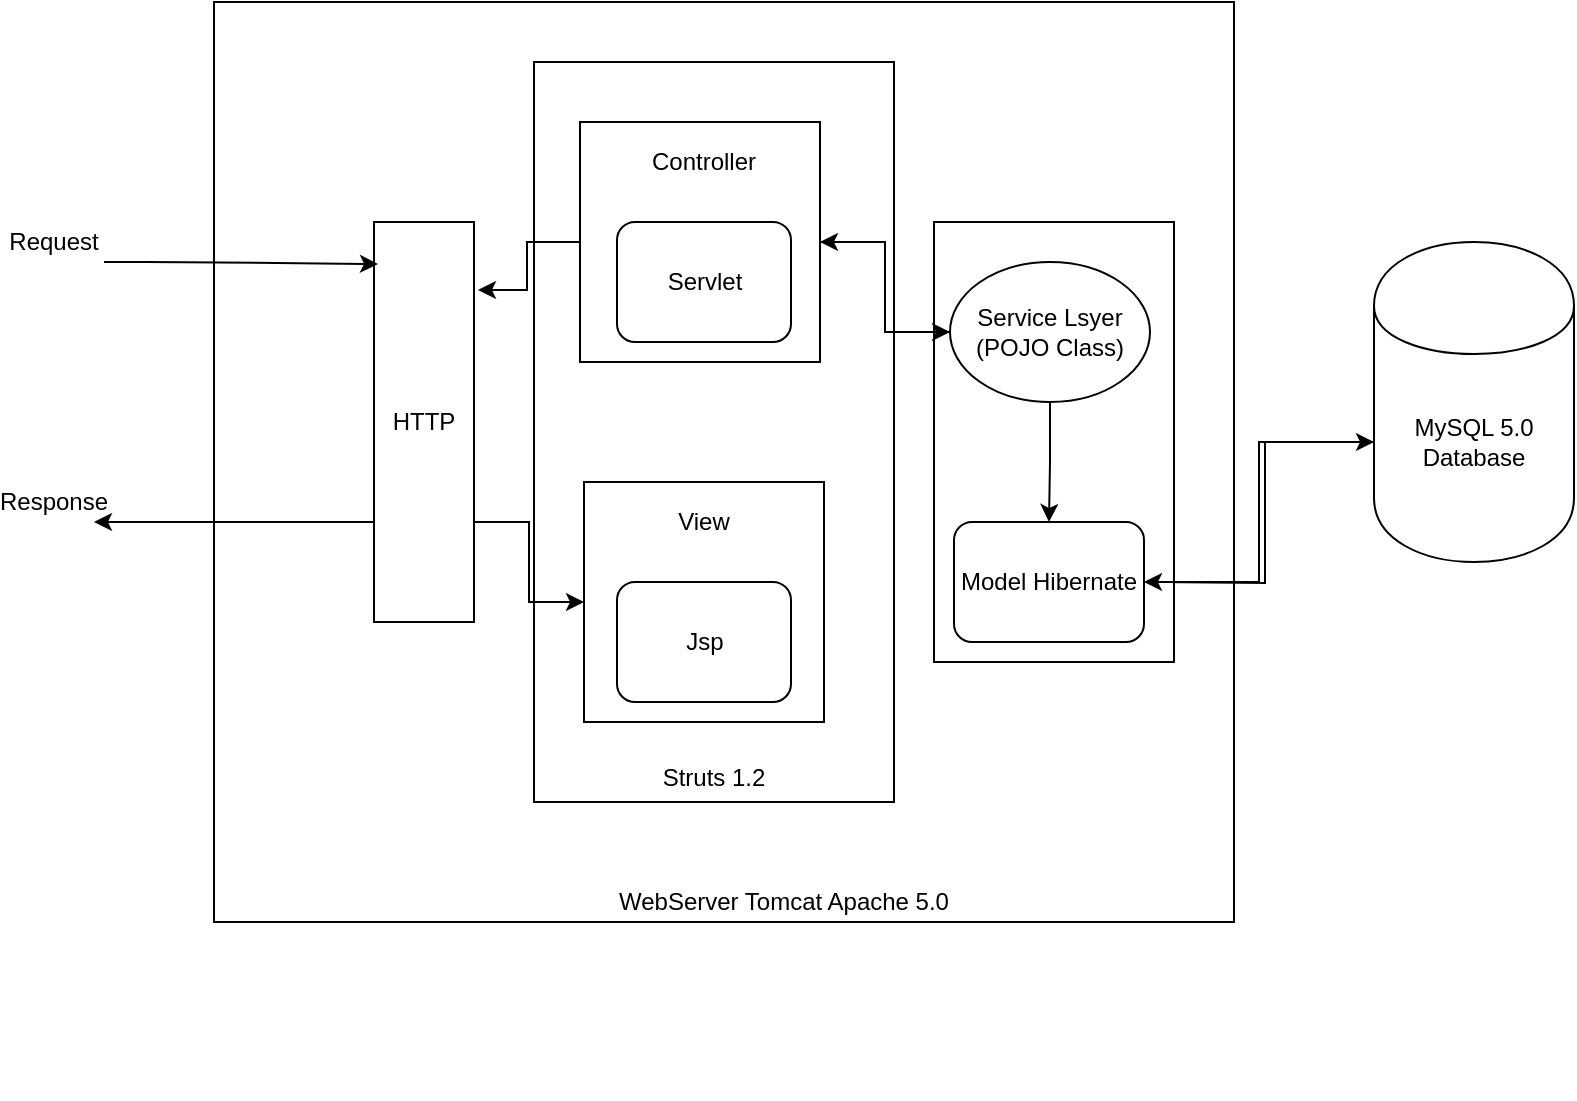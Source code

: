 <mxfile version="10.6.1" type="google"><diagram id="sADfJrpf_XBvha0ceA3h" name="Page-1"><mxGraphModel dx="1394" dy="747" grid="1" gridSize="10" guides="1" tooltips="1" connect="1" arrows="1" fold="1" page="1" pageScale="1" pageWidth="827" pageHeight="1169" math="0" shadow="0"><root><mxCell id="0"/><mxCell id="1" parent="0"/><mxCell id="R9T9Z-BayKvVTct0xbsm-26" value="" style="rounded=0;whiteSpace=wrap;html=1;" vertex="1" parent="1"><mxGeometry x="110" y="130" width="510" height="460" as="geometry"/></mxCell><mxCell id="R9T9Z-BayKvVTct0xbsm-34" value="&lt;br&gt;&lt;br&gt;&lt;br&gt;&lt;br&gt;&lt;br&gt;&lt;br&gt;&lt;br&gt;&lt;br&gt;&lt;br&gt;&lt;br&gt;&lt;br&gt;&lt;br&gt;&lt;br&gt;&lt;br&gt;&lt;br&gt;&lt;br&gt;&lt;br&gt;&lt;br&gt;&lt;br&gt;&lt;br&gt;&lt;br&gt;&lt;br&gt;&lt;br&gt;&lt;br&gt;Struts 1.2&lt;br&gt;" style="rounded=0;whiteSpace=wrap;html=1;" vertex="1" parent="1"><mxGeometry x="270" y="160" width="180" height="370" as="geometry"/></mxCell><mxCell id="R9T9Z-BayKvVTct0xbsm-23" style="edgeStyle=orthogonalEdgeStyle;rounded=0;orthogonalLoop=1;jettySize=auto;html=1;exitX=1;exitY=0.75;exitDx=0;exitDy=0;entryX=0;entryY=0.5;entryDx=0;entryDy=0;" edge="1" parent="1" source="R9T9Z-BayKvVTct0xbsm-4" target="R9T9Z-BayKvVTct0xbsm-18"><mxGeometry relative="1" as="geometry"/></mxCell><mxCell id="R9T9Z-BayKvVTct0xbsm-4" value="HTTP" style="rounded=0;whiteSpace=wrap;html=1;" vertex="1" parent="1"><mxGeometry x="190" y="240" width="50" height="200" as="geometry"/></mxCell><mxCell id="R9T9Z-BayKvVTct0xbsm-8" value="" style="endArrow=classic;html=1;entryX=0.04;entryY=0.105;entryDx=0;entryDy=0;entryPerimeter=0;" edge="1" parent="1" target="R9T9Z-BayKvVTct0xbsm-4"><mxGeometry width="50" height="50" relative="1" as="geometry"><mxPoint x="55" y="260" as="sourcePoint"/><mxPoint x="135" y="260" as="targetPoint"/><Array as="points"><mxPoint x="85" y="260"/></Array></mxGeometry></mxCell><mxCell id="R9T9Z-BayKvVTct0xbsm-10" value="" style="endArrow=classic;html=1;exitX=0;exitY=0.75;exitDx=0;exitDy=0;" edge="1" parent="1" source="R9T9Z-BayKvVTct0xbsm-4"><mxGeometry width="50" height="50" relative="1" as="geometry"><mxPoint x="30" y="430" as="sourcePoint"/><mxPoint x="50" y="390" as="targetPoint"/></mxGeometry></mxCell><mxCell id="R9T9Z-BayKvVTct0xbsm-11" value="Request" style="text;html=1;strokeColor=none;fillColor=none;align=center;verticalAlign=middle;whiteSpace=wrap;rounded=0;" vertex="1" parent="1"><mxGeometry x="10" y="240" width="40" height="20" as="geometry"/></mxCell><mxCell id="R9T9Z-BayKvVTct0xbsm-13" value="Response" style="text;html=1;strokeColor=none;fillColor=none;align=center;verticalAlign=middle;whiteSpace=wrap;rounded=0;" vertex="1" parent="1"><mxGeometry x="10" y="370" width="40" height="20" as="geometry"/></mxCell><mxCell id="R9T9Z-BayKvVTct0xbsm-22" style="edgeStyle=orthogonalEdgeStyle;rounded=0;orthogonalLoop=1;jettySize=auto;html=1;exitX=0;exitY=0.5;exitDx=0;exitDy=0;entryX=1.04;entryY=0.17;entryDx=0;entryDy=0;entryPerimeter=0;" edge="1" parent="1" source="R9T9Z-BayKvVTct0xbsm-15" target="R9T9Z-BayKvVTct0xbsm-4"><mxGeometry relative="1" as="geometry"/></mxCell><mxCell id="R9T9Z-BayKvVTct0xbsm-15" value="" style="rounded=0;whiteSpace=wrap;html=1;" vertex="1" parent="1"><mxGeometry x="293" y="190" width="120" height="120" as="geometry"/></mxCell><mxCell id="R9T9Z-BayKvVTct0xbsm-16" value="Controller" style="text;html=1;strokeColor=none;fillColor=none;align=center;verticalAlign=middle;whiteSpace=wrap;rounded=0;" vertex="1" parent="1"><mxGeometry x="300" y="200" width="110" height="20" as="geometry"/></mxCell><mxCell id="R9T9Z-BayKvVTct0xbsm-17" value="Servlet" style="rounded=1;whiteSpace=wrap;html=1;" vertex="1" parent="1"><mxGeometry x="311.5" y="240" width="87" height="60" as="geometry"/></mxCell><mxCell id="R9T9Z-BayKvVTct0xbsm-18" value="" style="rounded=0;whiteSpace=wrap;html=1;" vertex="1" parent="1"><mxGeometry x="295" y="370" width="120" height="120" as="geometry"/></mxCell><mxCell id="R9T9Z-BayKvVTct0xbsm-19" value="View" style="text;html=1;strokeColor=none;fillColor=none;align=center;verticalAlign=middle;whiteSpace=wrap;rounded=0;" vertex="1" parent="1"><mxGeometry x="300" y="380" width="110" height="20" as="geometry"/></mxCell><mxCell id="R9T9Z-BayKvVTct0xbsm-20" value="Jsp" style="rounded=1;whiteSpace=wrap;html=1;" vertex="1" parent="1"><mxGeometry x="311.5" y="420" width="87" height="60" as="geometry"/></mxCell><mxCell id="R9T9Z-BayKvVTct0xbsm-25" style="edgeStyle=orthogonalEdgeStyle;rounded=0;orthogonalLoop=1;jettySize=auto;html=1;exitX=0.5;exitY=1;exitDx=0;exitDy=0;" edge="1" parent="1"><mxGeometry relative="1" as="geometry"><mxPoint x="370" y="670" as="sourcePoint"/><mxPoint x="370" y="670" as="targetPoint"/></mxGeometry></mxCell><mxCell id="R9T9Z-BayKvVTct0xbsm-27" value="WebServer Tomcat Apache 5.0" style="text;html=1;strokeColor=none;fillColor=none;align=center;verticalAlign=middle;whiteSpace=wrap;rounded=0;" vertex="1" parent="1"><mxGeometry x="270" y="570" width="250" height="20" as="geometry"/></mxCell><mxCell id="R9T9Z-BayKvVTct0xbsm-35" style="edgeStyle=orthogonalEdgeStyle;rounded=0;orthogonalLoop=1;jettySize=auto;html=1;entryX=0;entryY=0.625;entryDx=0;entryDy=0;entryPerimeter=0;" edge="1" parent="1" target="R9T9Z-BayKvVTct0xbsm-31"><mxGeometry relative="1" as="geometry"><mxPoint x="580" y="420" as="sourcePoint"/></mxGeometry></mxCell><mxCell id="R9T9Z-BayKvVTct0xbsm-28" value="" style="rounded=0;whiteSpace=wrap;html=1;" vertex="1" parent="1"><mxGeometry x="470" y="240" width="120" height="220" as="geometry"/></mxCell><mxCell id="R9T9Z-BayKvVTct0xbsm-36" style="edgeStyle=orthogonalEdgeStyle;rounded=0;orthogonalLoop=1;jettySize=auto;html=1;exitX=0;exitY=0.625;exitDx=0;exitDy=0;exitPerimeter=0;entryX=1;entryY=0.5;entryDx=0;entryDy=0;" edge="1" parent="1" source="R9T9Z-BayKvVTct0xbsm-31" target="R9T9Z-BayKvVTct0xbsm-38"><mxGeometry relative="1" as="geometry"><mxPoint x="590" y="350" as="targetPoint"/></mxGeometry></mxCell><mxCell id="R9T9Z-BayKvVTct0xbsm-31" value="MySQL 5.0 Database" style="shape=cylinder;whiteSpace=wrap;html=1;boundedLbl=1;backgroundOutline=1;" vertex="1" parent="1"><mxGeometry x="690" y="250" width="100" height="160" as="geometry"/></mxCell><mxCell id="R9T9Z-BayKvVTct0xbsm-38" value="&lt;span&gt;Model Hibernate&lt;/span&gt;" style="rounded=1;whiteSpace=wrap;html=1;" vertex="1" parent="1"><mxGeometry x="480" y="390" width="95" height="60" as="geometry"/></mxCell><mxCell id="R9T9Z-BayKvVTct0xbsm-45" style="edgeStyle=orthogonalEdgeStyle;rounded=0;orthogonalLoop=1;jettySize=auto;html=1;exitX=0.5;exitY=1;exitDx=0;exitDy=0;entryX=0.5;entryY=0;entryDx=0;entryDy=0;" edge="1" parent="1" source="R9T9Z-BayKvVTct0xbsm-44" target="R9T9Z-BayKvVTct0xbsm-38"><mxGeometry relative="1" as="geometry"/></mxCell><mxCell id="R9T9Z-BayKvVTct0xbsm-44" value="Service Lsyer (POJO Class)" style="ellipse;whiteSpace=wrap;html=1;" vertex="1" parent="1"><mxGeometry x="478" y="260" width="100" height="70" as="geometry"/></mxCell><mxCell id="R9T9Z-BayKvVTct0xbsm-30" style="edgeStyle=orthogonalEdgeStyle;rounded=0;orthogonalLoop=1;jettySize=auto;html=1;entryX=1;entryY=0.5;entryDx=0;entryDy=0;exitX=0;exitY=0.5;exitDx=0;exitDy=0;" edge="1" parent="1" source="R9T9Z-BayKvVTct0xbsm-44" target="R9T9Z-BayKvVTct0xbsm-15"><mxGeometry relative="1" as="geometry"/></mxCell><mxCell id="R9T9Z-BayKvVTct0xbsm-29" style="edgeStyle=orthogonalEdgeStyle;rounded=0;orthogonalLoop=1;jettySize=auto;html=1;exitX=1;exitY=0.5;exitDx=0;exitDy=0;entryX=0;entryY=0.5;entryDx=0;entryDy=0;" edge="1" parent="1" source="R9T9Z-BayKvVTct0xbsm-15" target="R9T9Z-BayKvVTct0xbsm-44"><mxGeometry relative="1" as="geometry"/></mxCell></root></mxGraphModel></diagram></mxfile>